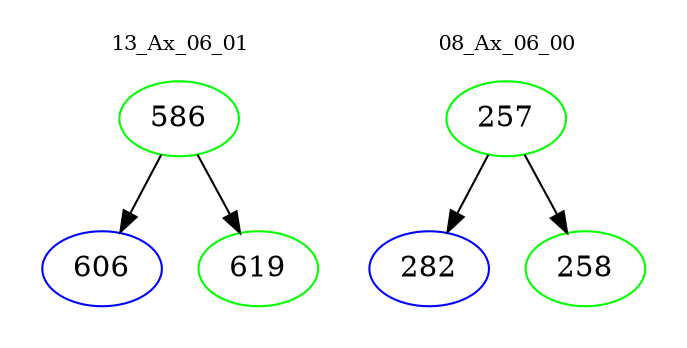digraph{
subgraph cluster_0 {
color = white
label = "13_Ax_06_01";
fontsize=10;
T0_586 [label="586", color="green"]
T0_586 -> T0_606 [color="black"]
T0_606 [label="606", color="blue"]
T0_586 -> T0_619 [color="black"]
T0_619 [label="619", color="green"]
}
subgraph cluster_1 {
color = white
label = "08_Ax_06_00";
fontsize=10;
T1_257 [label="257", color="green"]
T1_257 -> T1_282 [color="black"]
T1_282 [label="282", color="blue"]
T1_257 -> T1_258 [color="black"]
T1_258 [label="258", color="green"]
}
}
